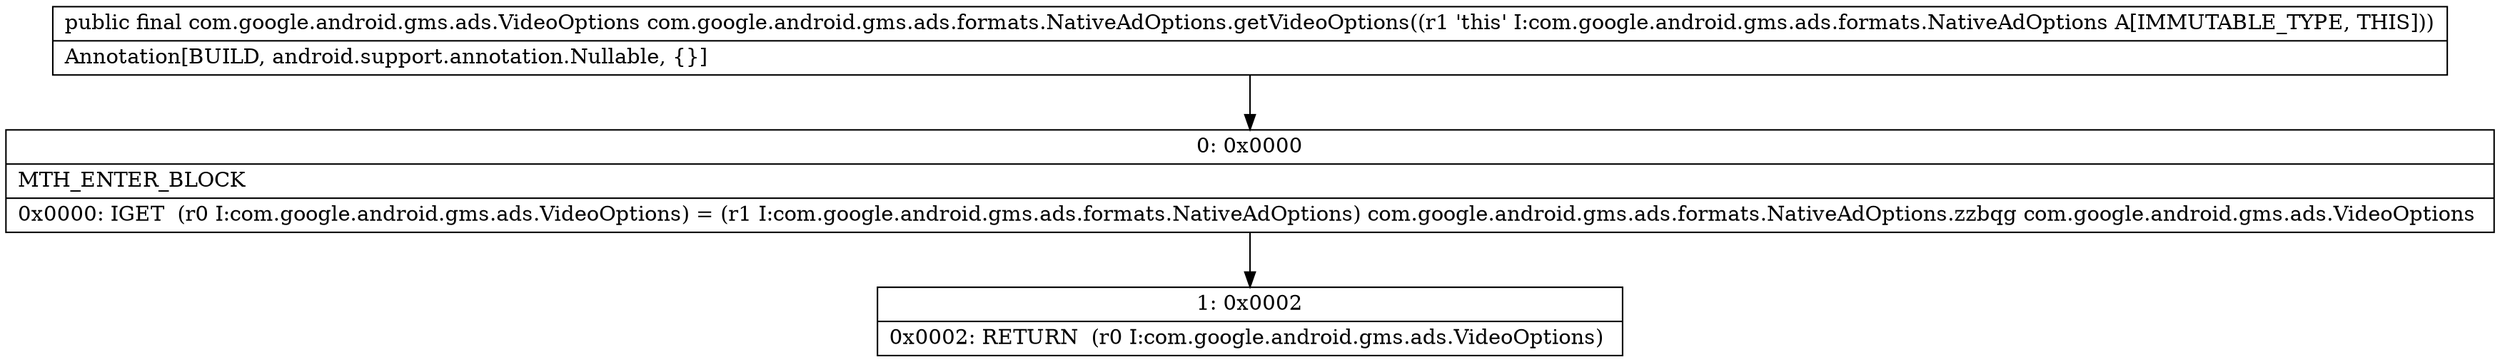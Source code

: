 digraph "CFG forcom.google.android.gms.ads.formats.NativeAdOptions.getVideoOptions()Lcom\/google\/android\/gms\/ads\/VideoOptions;" {
Node_0 [shape=record,label="{0\:\ 0x0000|MTH_ENTER_BLOCK\l|0x0000: IGET  (r0 I:com.google.android.gms.ads.VideoOptions) = (r1 I:com.google.android.gms.ads.formats.NativeAdOptions) com.google.android.gms.ads.formats.NativeAdOptions.zzbqg com.google.android.gms.ads.VideoOptions \l}"];
Node_1 [shape=record,label="{1\:\ 0x0002|0x0002: RETURN  (r0 I:com.google.android.gms.ads.VideoOptions) \l}"];
MethodNode[shape=record,label="{public final com.google.android.gms.ads.VideoOptions com.google.android.gms.ads.formats.NativeAdOptions.getVideoOptions((r1 'this' I:com.google.android.gms.ads.formats.NativeAdOptions A[IMMUTABLE_TYPE, THIS]))  | Annotation[BUILD, android.support.annotation.Nullable, \{\}]\l}"];
MethodNode -> Node_0;
Node_0 -> Node_1;
}

